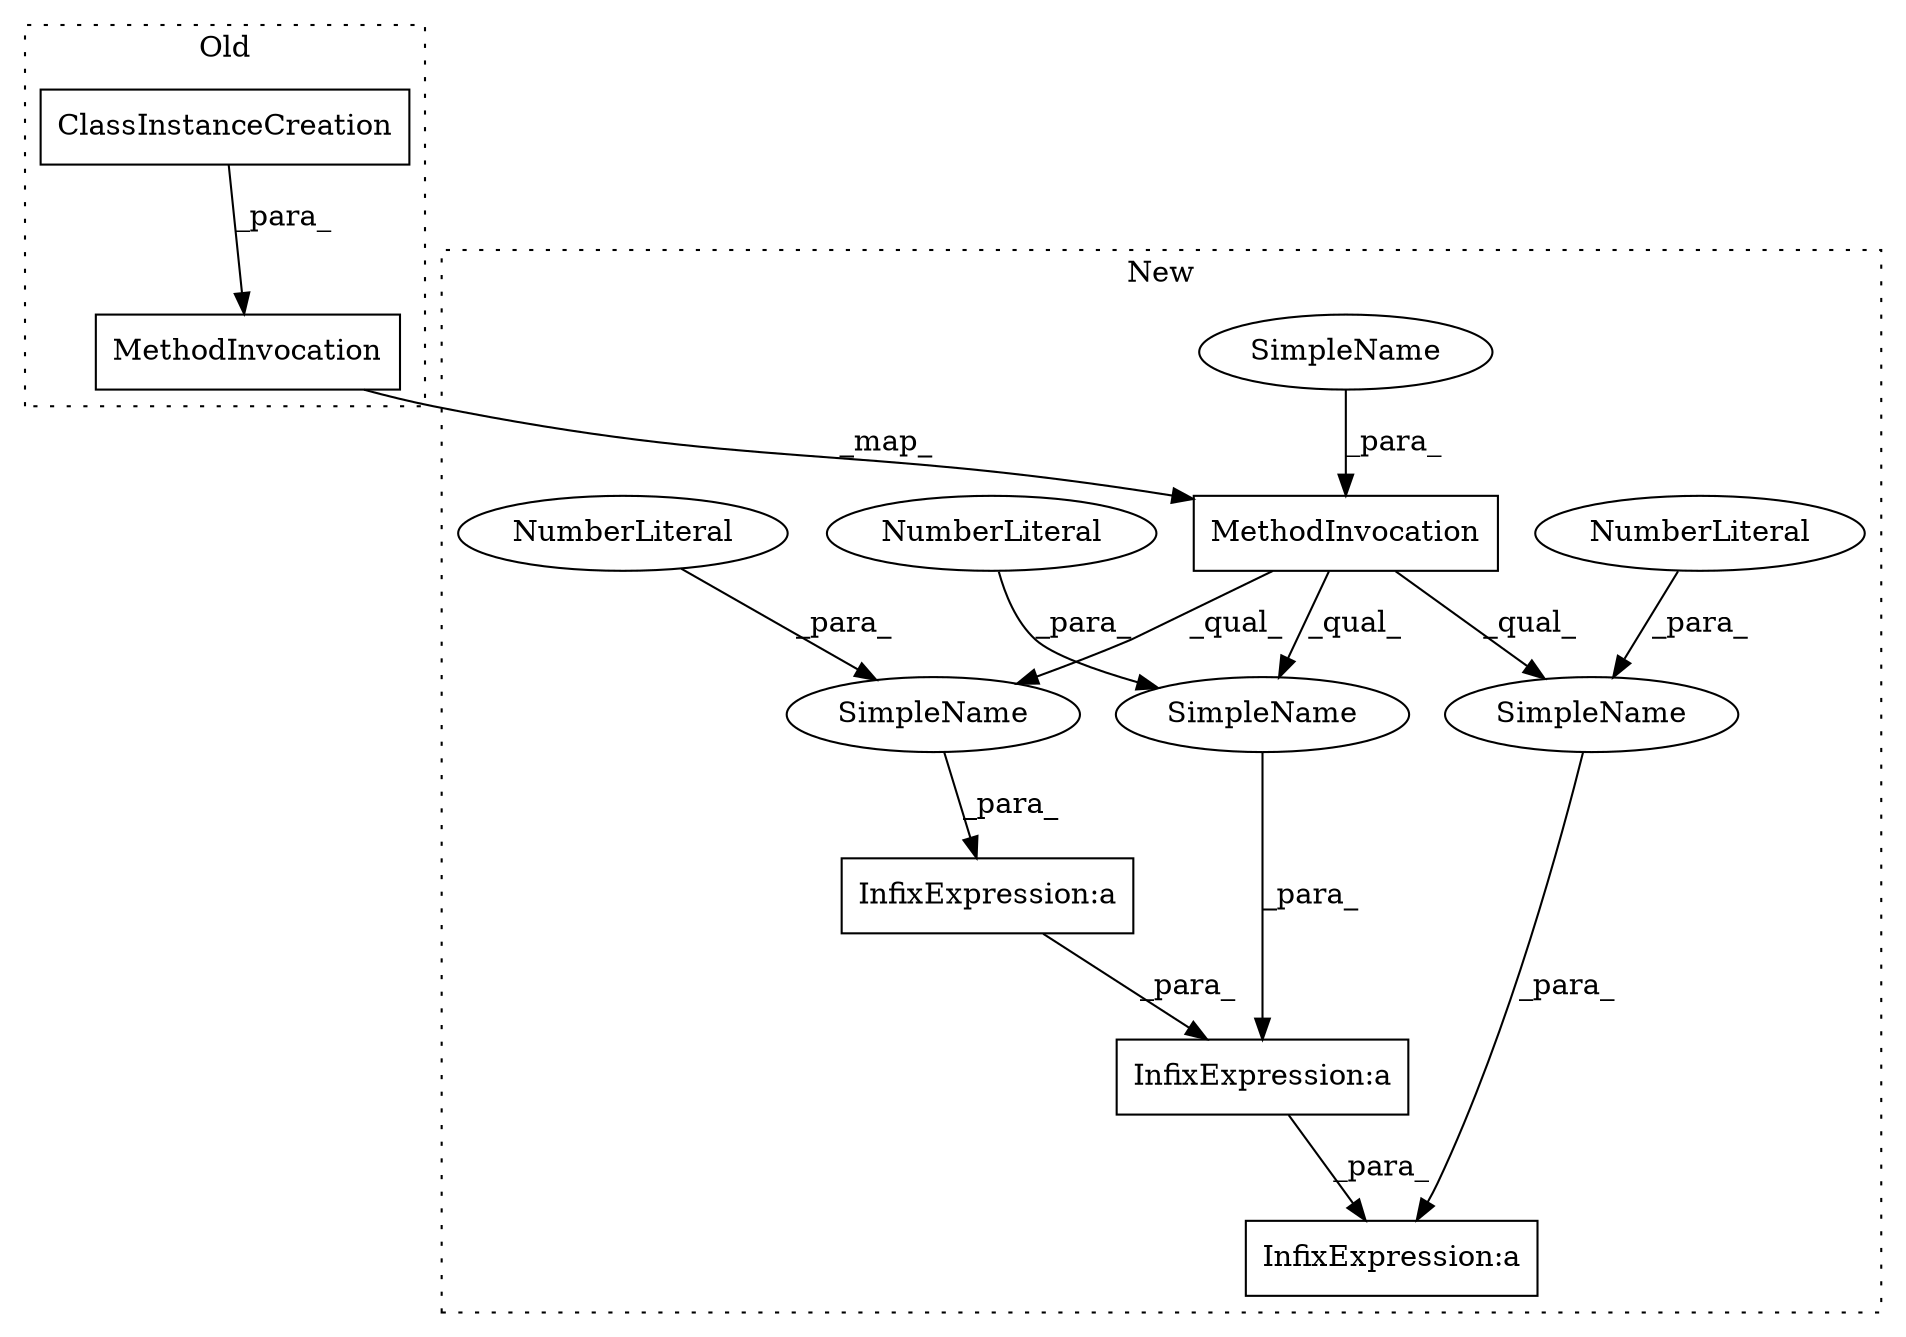 digraph G {
subgraph cluster0 {
1 [label="ClassInstanceCreation" a="14" s="2600" l="13" shape="box"];
3 [label="MethodInvocation" a="32" s="3034,3091" l="13,1" shape="box"];
label = "Old";
style="dotted";
}
subgraph cluster1 {
2 [label="MethodInvocation" a="32" s="2569,2606" l="10,1" shape="box"];
4 [label="NumberLiteral" a="34" s="3931" l="1" shape="ellipse"];
5 [label="NumberLiteral" a="34" s="3960" l="1" shape="ellipse"];
6 [label="NumberLiteral" a="34" s="3902" l="1" shape="ellipse"];
7 [label="SimpleName" a="42" s="3944,3961" l="16,3" shape="ellipse"];
8 [label="SimpleName" a="42" s="3915,3932" l="16,3" shape="ellipse"];
9 [label="SimpleName" a="42" s="2426" l="3" shape="ellipse"];
10 [label="SimpleName" a="42" s="3886,3903" l="16,3" shape="ellipse"];
11 [label="InfixExpression:a" a="27" s="3906" l="-20" shape="box"];
12 [label="InfixExpression:a" a="27" s="3964" l="-78" shape="box"];
13 [label="InfixExpression:a" a="27" s="3935" l="-49" shape="box"];
label = "New";
style="dotted";
}
1 -> 3 [label="_para_"];
2 -> 10 [label="_qual_"];
2 -> 7 [label="_qual_"];
2 -> 8 [label="_qual_"];
3 -> 2 [label="_map_"];
4 -> 8 [label="_para_"];
5 -> 7 [label="_para_"];
6 -> 10 [label="_para_"];
7 -> 12 [label="_para_"];
8 -> 13 [label="_para_"];
9 -> 2 [label="_para_"];
10 -> 11 [label="_para_"];
12 -> 13 [label="_para_"];
13 -> 11 [label="_para_"];
}